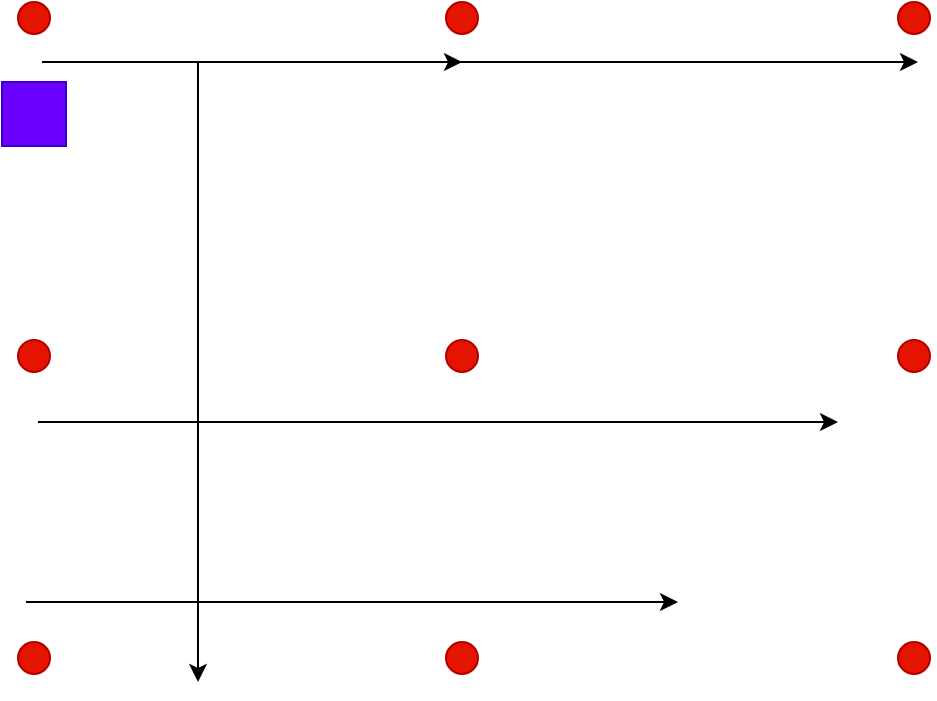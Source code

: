 <mxfile version="17.4.2" type="device"><diagram id="nFHqeYb1Vjg3AZ5FSIf_" name="POI test"><mxGraphModel dx="1088" dy="891" grid="1" gridSize="10" guides="1" tooltips="1" connect="1" arrows="1" fold="1" page="1" pageScale="1" pageWidth="583" pageHeight="413" math="0" shadow="0"><root><mxCell id="0"/><mxCell id="1" parent="0"/><object label="" type="robot" id="MUB7im2g7Zm_g3CCuWGE-1"><mxCell style="rounded=0;whiteSpace=wrap;html=1;fillColor=#6a00ff;strokeColor=#3700CC;fontColor=#ffffff;" parent="1" vertex="1"><mxGeometry x="62" y="70" width="32" height="32" as="geometry"/></mxCell></object><object label="" type="POI" tag="7" display="true" id="MUB7im2g7Zm_g3CCuWGE-4"><mxCell style="ellipse;whiteSpace=wrap;html=1;aspect=fixed;fillColor=#e51400;strokeColor=#B20000;fontColor=#ffffff;" parent="1" vertex="1"><mxGeometry x="70" y="350" width="16" height="16" as="geometry"/></mxCell></object><object label="" type="POI" tag="9" display="true" id="MUB7im2g7Zm_g3CCuWGE-5"><mxCell style="ellipse;whiteSpace=wrap;html=1;aspect=fixed;fillColor=#e51400;strokeColor=#B20000;fontColor=#ffffff;" parent="1" vertex="1"><mxGeometry x="510" y="350" width="16" height="16" as="geometry"/></mxCell></object><object label="" type="POI" tag="3" display="true" id="MUB7im2g7Zm_g3CCuWGE-6"><mxCell style="ellipse;whiteSpace=wrap;html=1;aspect=fixed;fillColor=#e51400;strokeColor=#B20000;fontColor=#ffffff;" parent="1" vertex="1"><mxGeometry x="510" y="30" width="16" height="16" as="geometry"/></mxCell></object><object label="" type="POI" tag="2" display="true" id="MUB7im2g7Zm_g3CCuWGE-7"><mxCell style="ellipse;whiteSpace=wrap;html=1;aspect=fixed;fillColor=#e51400;strokeColor=#B20000;fontColor=#ffffff;" parent="1" vertex="1"><mxGeometry x="284" y="30" width="16" height="16" as="geometry"/></mxCell></object><object label="" type="POI" tag="8" display="true" id="MUB7im2g7Zm_g3CCuWGE-8"><mxCell style="ellipse;whiteSpace=wrap;html=1;aspect=fixed;fillColor=#e51400;strokeColor=#B20000;fontColor=#ffffff;" parent="1" vertex="1"><mxGeometry x="284" y="350" width="16" height="16" as="geometry"/></mxCell></object><object label="" type="POI" tag="4" display="true" id="MUB7im2g7Zm_g3CCuWGE-11"><mxCell style="ellipse;whiteSpace=wrap;html=1;aspect=fixed;fillColor=#e51400;strokeColor=#B20000;fontColor=#ffffff;" parent="1" vertex="1"><mxGeometry x="70" y="199" width="16" height="16" as="geometry"/></mxCell></object><object label="" type="POI" tag="6" display="true" id="MUB7im2g7Zm_g3CCuWGE-12"><mxCell style="ellipse;whiteSpace=wrap;html=1;aspect=fixed;fillColor=#e51400;strokeColor=#B20000;fontColor=#ffffff;" parent="1" vertex="1"><mxGeometry x="510" y="199" width="16" height="16" as="geometry"/></mxCell></object><object label="" type="POI" tag="5" display="true" id="MUB7im2g7Zm_g3CCuWGE-13"><mxCell style="ellipse;whiteSpace=wrap;html=1;aspect=fixed;fillColor=#e51400;strokeColor=#B20000;fontColor=#ffffff;" parent="1" vertex="1"><mxGeometry x="284" y="199" width="16" height="16" as="geometry"/></mxCell></object><object label="" type="POI" tag="1" display="true" id="2"><mxCell style="ellipse;whiteSpace=wrap;html=1;aspect=fixed;fillColor=#e51400;strokeColor=#B20000;fontColor=#ffffff;" parent="1" vertex="1"><mxGeometry x="70" y="30" width="16" height="16" as="geometry"/></mxCell></object><object label="" type="map-path" id="3"><mxCell style="endArrow=classic;html=1;" parent="1" edge="1"><mxGeometry width="50" height="50" relative="1" as="geometry"><mxPoint x="120" y="60" as="sourcePoint"/><mxPoint x="520" y="60" as="targetPoint"/><Array as="points"><mxPoint x="160" y="60"/><mxPoint x="300" y="60"/></Array></mxGeometry></mxCell></object><object label="" type="map-path" id="4"><mxCell style="endArrow=classic;html=1;" parent="1" edge="1"><mxGeometry width="50" height="50" relative="1" as="geometry"><mxPoint x="160" y="60" as="sourcePoint"/><mxPoint x="160" y="370" as="targetPoint"/><Array as="points"><mxPoint x="160" y="220"/><mxPoint x="160" y="330"/></Array></mxGeometry></mxCell></object><object label="" type="map-path" id="5"><mxCell style="endArrow=classic;html=1;" parent="1" edge="1"><mxGeometry width="50" height="50" relative="1" as="geometry"><mxPoint x="80" y="240" as="sourcePoint"/><mxPoint x="480" y="240" as="targetPoint"/><Array as="points"><mxPoint x="180" y="240"/><mxPoint x="290" y="240"/></Array></mxGeometry></mxCell></object><object label="" type="map-path" id="6"><mxCell style="endArrow=classic;html=1;" parent="1" edge="1"><mxGeometry width="50" height="50" relative="1" as="geometry"><mxPoint x="74" y="330" as="sourcePoint"/><mxPoint x="400" y="330" as="targetPoint"/><Array as="points"><mxPoint x="160" y="330"/></Array></mxGeometry></mxCell></object><object label="" type="map-path" id="7"><mxCell style="endArrow=classic;html=1;" parent="1" edge="1"><mxGeometry width="50" height="50" relative="1" as="geometry"><mxPoint x="82" y="60" as="sourcePoint"/><mxPoint x="292" y="60" as="targetPoint"/><Array as="points"><mxPoint x="170" y="60"/></Array></mxGeometry></mxCell></object></root></mxGraphModel></diagram></mxfile>